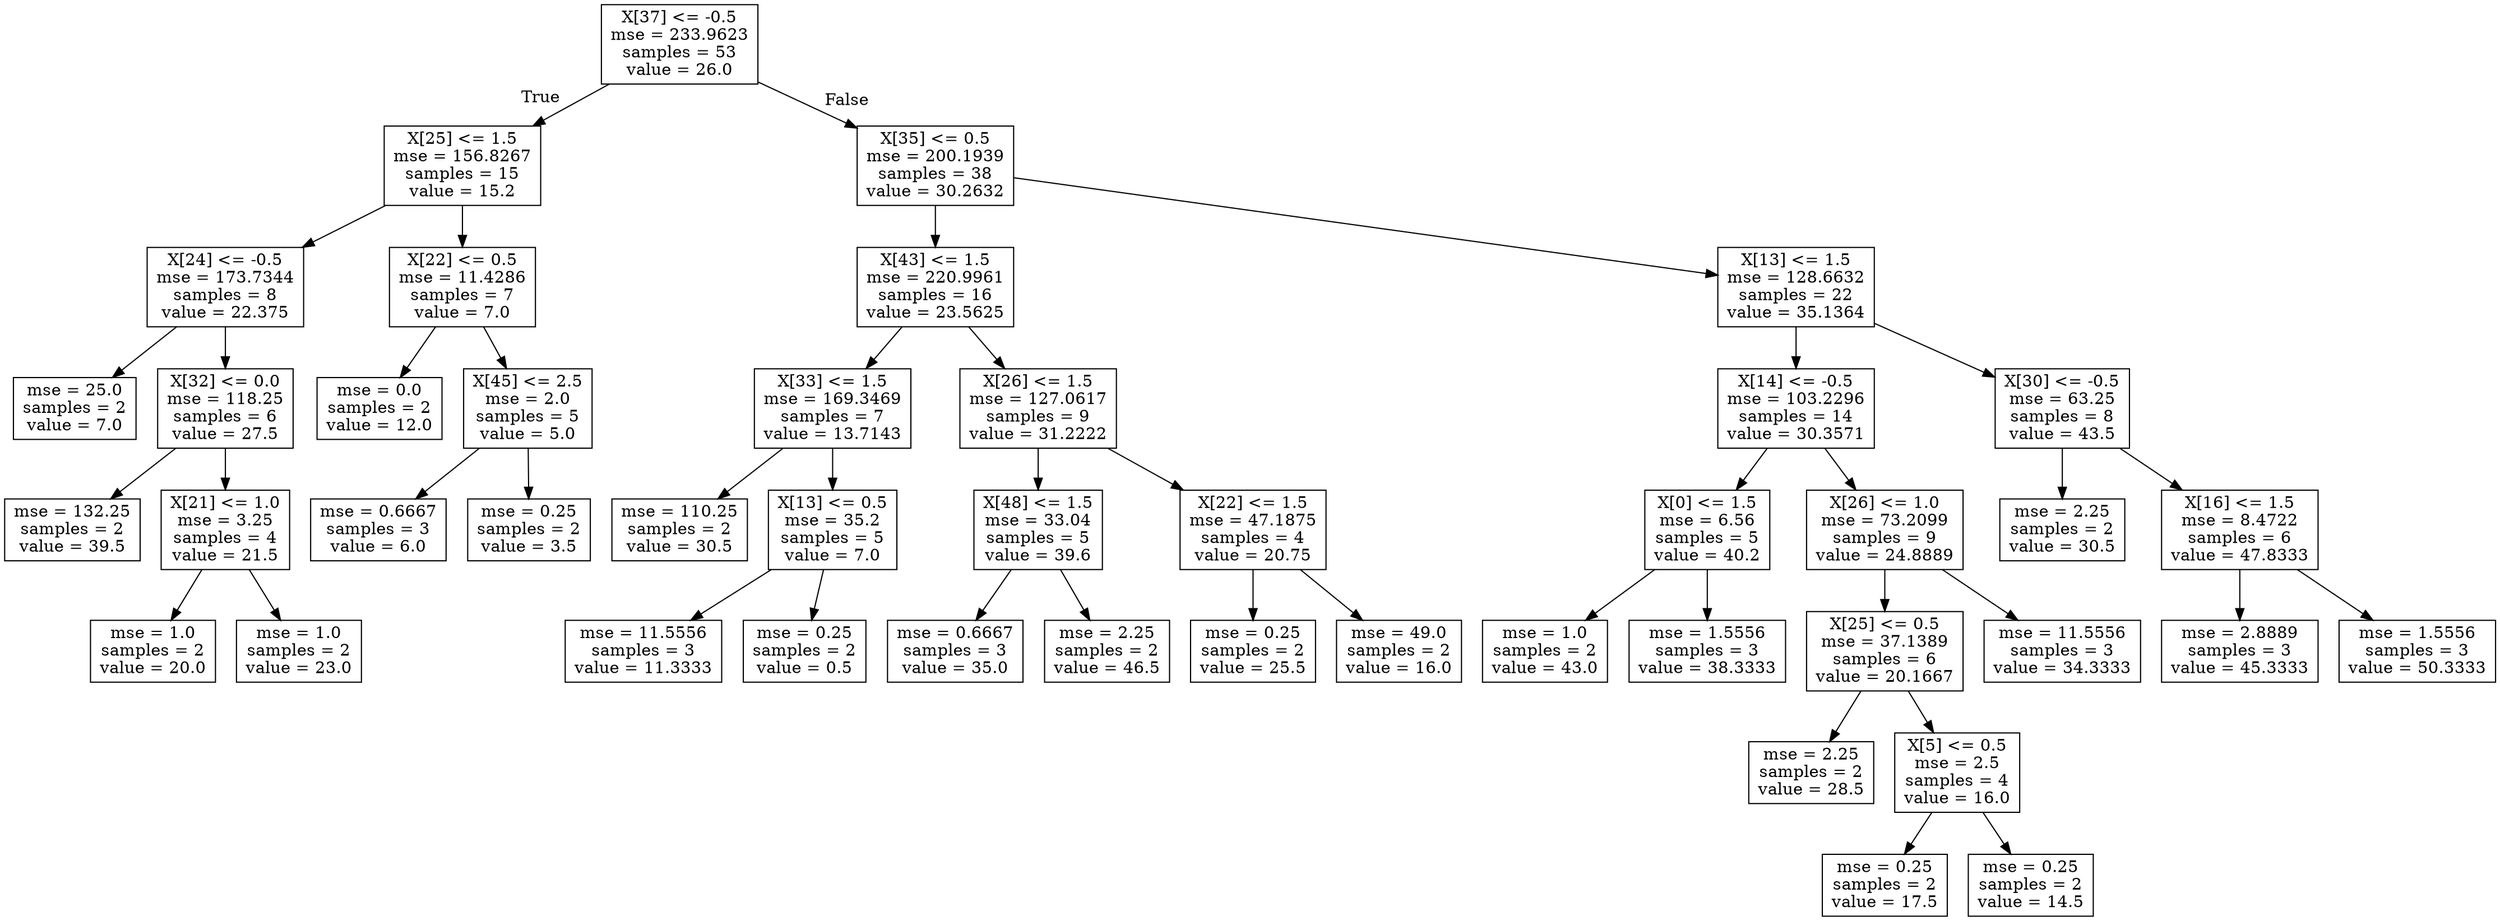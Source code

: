 digraph Tree {
node [shape=box] ;
0 [label="X[37] <= -0.5\nmse = 233.9623\nsamples = 53\nvalue = 26.0"] ;
1 [label="X[25] <= 1.5\nmse = 156.8267\nsamples = 15\nvalue = 15.2"] ;
0 -> 1 [labeldistance=2.5, labelangle=45, headlabel="True"] ;
2 [label="X[24] <= -0.5\nmse = 173.7344\nsamples = 8\nvalue = 22.375"] ;
1 -> 2 ;
3 [label="mse = 25.0\nsamples = 2\nvalue = 7.0"] ;
2 -> 3 ;
4 [label="X[32] <= 0.0\nmse = 118.25\nsamples = 6\nvalue = 27.5"] ;
2 -> 4 ;
5 [label="mse = 132.25\nsamples = 2\nvalue = 39.5"] ;
4 -> 5 ;
6 [label="X[21] <= 1.0\nmse = 3.25\nsamples = 4\nvalue = 21.5"] ;
4 -> 6 ;
7 [label="mse = 1.0\nsamples = 2\nvalue = 20.0"] ;
6 -> 7 ;
8 [label="mse = 1.0\nsamples = 2\nvalue = 23.0"] ;
6 -> 8 ;
9 [label="X[22] <= 0.5\nmse = 11.4286\nsamples = 7\nvalue = 7.0"] ;
1 -> 9 ;
10 [label="mse = 0.0\nsamples = 2\nvalue = 12.0"] ;
9 -> 10 ;
11 [label="X[45] <= 2.5\nmse = 2.0\nsamples = 5\nvalue = 5.0"] ;
9 -> 11 ;
12 [label="mse = 0.6667\nsamples = 3\nvalue = 6.0"] ;
11 -> 12 ;
13 [label="mse = 0.25\nsamples = 2\nvalue = 3.5"] ;
11 -> 13 ;
14 [label="X[35] <= 0.5\nmse = 200.1939\nsamples = 38\nvalue = 30.2632"] ;
0 -> 14 [labeldistance=2.5, labelangle=-45, headlabel="False"] ;
15 [label="X[43] <= 1.5\nmse = 220.9961\nsamples = 16\nvalue = 23.5625"] ;
14 -> 15 ;
16 [label="X[33] <= 1.5\nmse = 169.3469\nsamples = 7\nvalue = 13.7143"] ;
15 -> 16 ;
17 [label="mse = 110.25\nsamples = 2\nvalue = 30.5"] ;
16 -> 17 ;
18 [label="X[13] <= 0.5\nmse = 35.2\nsamples = 5\nvalue = 7.0"] ;
16 -> 18 ;
19 [label="mse = 11.5556\nsamples = 3\nvalue = 11.3333"] ;
18 -> 19 ;
20 [label="mse = 0.25\nsamples = 2\nvalue = 0.5"] ;
18 -> 20 ;
21 [label="X[26] <= 1.5\nmse = 127.0617\nsamples = 9\nvalue = 31.2222"] ;
15 -> 21 ;
22 [label="X[48] <= 1.5\nmse = 33.04\nsamples = 5\nvalue = 39.6"] ;
21 -> 22 ;
23 [label="mse = 0.6667\nsamples = 3\nvalue = 35.0"] ;
22 -> 23 ;
24 [label="mse = 2.25\nsamples = 2\nvalue = 46.5"] ;
22 -> 24 ;
25 [label="X[22] <= 1.5\nmse = 47.1875\nsamples = 4\nvalue = 20.75"] ;
21 -> 25 ;
26 [label="mse = 0.25\nsamples = 2\nvalue = 25.5"] ;
25 -> 26 ;
27 [label="mse = 49.0\nsamples = 2\nvalue = 16.0"] ;
25 -> 27 ;
28 [label="X[13] <= 1.5\nmse = 128.6632\nsamples = 22\nvalue = 35.1364"] ;
14 -> 28 ;
29 [label="X[14] <= -0.5\nmse = 103.2296\nsamples = 14\nvalue = 30.3571"] ;
28 -> 29 ;
30 [label="X[0] <= 1.5\nmse = 6.56\nsamples = 5\nvalue = 40.2"] ;
29 -> 30 ;
31 [label="mse = 1.0\nsamples = 2\nvalue = 43.0"] ;
30 -> 31 ;
32 [label="mse = 1.5556\nsamples = 3\nvalue = 38.3333"] ;
30 -> 32 ;
33 [label="X[26] <= 1.0\nmse = 73.2099\nsamples = 9\nvalue = 24.8889"] ;
29 -> 33 ;
34 [label="X[25] <= 0.5\nmse = 37.1389\nsamples = 6\nvalue = 20.1667"] ;
33 -> 34 ;
35 [label="mse = 2.25\nsamples = 2\nvalue = 28.5"] ;
34 -> 35 ;
36 [label="X[5] <= 0.5\nmse = 2.5\nsamples = 4\nvalue = 16.0"] ;
34 -> 36 ;
37 [label="mse = 0.25\nsamples = 2\nvalue = 17.5"] ;
36 -> 37 ;
38 [label="mse = 0.25\nsamples = 2\nvalue = 14.5"] ;
36 -> 38 ;
39 [label="mse = 11.5556\nsamples = 3\nvalue = 34.3333"] ;
33 -> 39 ;
40 [label="X[30] <= -0.5\nmse = 63.25\nsamples = 8\nvalue = 43.5"] ;
28 -> 40 ;
41 [label="mse = 2.25\nsamples = 2\nvalue = 30.5"] ;
40 -> 41 ;
42 [label="X[16] <= 1.5\nmse = 8.4722\nsamples = 6\nvalue = 47.8333"] ;
40 -> 42 ;
43 [label="mse = 2.8889\nsamples = 3\nvalue = 45.3333"] ;
42 -> 43 ;
44 [label="mse = 1.5556\nsamples = 3\nvalue = 50.3333"] ;
42 -> 44 ;
}